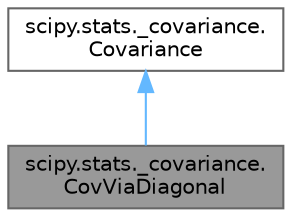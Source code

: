 digraph "scipy.stats._covariance.CovViaDiagonal"
{
 // LATEX_PDF_SIZE
  bgcolor="transparent";
  edge [fontname=Helvetica,fontsize=10,labelfontname=Helvetica,labelfontsize=10];
  node [fontname=Helvetica,fontsize=10,shape=box,height=0.2,width=0.4];
  Node1 [id="Node000001",label="scipy.stats._covariance.\lCovViaDiagonal",height=0.2,width=0.4,color="gray40", fillcolor="grey60", style="filled", fontcolor="black",tooltip=" "];
  Node2 -> Node1 [id="edge2_Node000001_Node000002",dir="back",color="steelblue1",style="solid",tooltip=" "];
  Node2 [id="Node000002",label="scipy.stats._covariance.\lCovariance",height=0.2,width=0.4,color="gray40", fillcolor="white", style="filled",URL="$d1/db3/classscipy_1_1stats_1_1__covariance_1_1Covariance.html",tooltip=" "];
}
